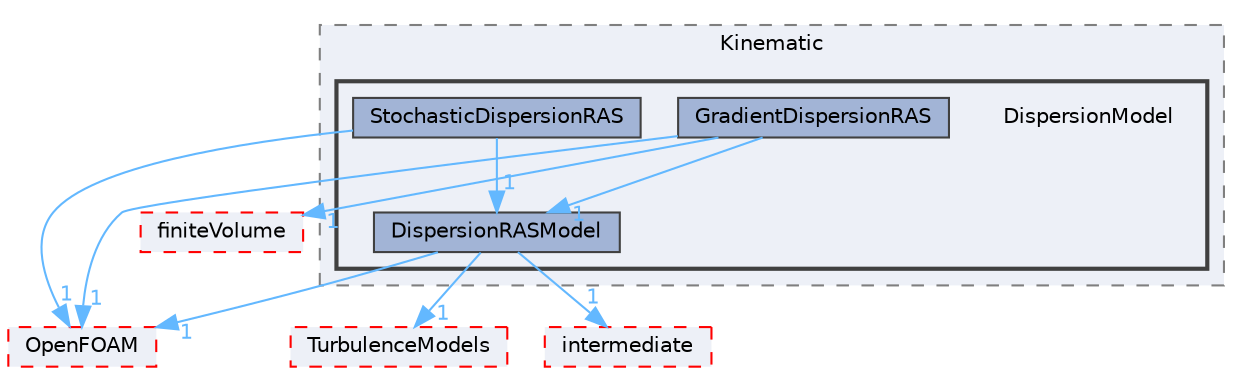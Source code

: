 digraph "src/lagrangian/turbulence/submodels/Kinematic/DispersionModel"
{
 // LATEX_PDF_SIZE
  bgcolor="transparent";
  edge [fontname=Helvetica,fontsize=10,labelfontname=Helvetica,labelfontsize=10];
  node [fontname=Helvetica,fontsize=10,shape=box,height=0.2,width=0.4];
  compound=true
  subgraph clusterdir_5ba94de3dd603286eac505345baf7469 {
    graph [ bgcolor="#edf0f7", pencolor="grey50", label="Kinematic", fontname=Helvetica,fontsize=10 style="filled,dashed", URL="dir_5ba94de3dd603286eac505345baf7469.html",tooltip=""]
  subgraph clusterdir_ec3a45eb9e031fb2cbc5f0a1a823b94d {
    graph [ bgcolor="#edf0f7", pencolor="grey25", label="", fontname=Helvetica,fontsize=10 style="filled,bold", URL="dir_ec3a45eb9e031fb2cbc5f0a1a823b94d.html",tooltip=""]
    dir_ec3a45eb9e031fb2cbc5f0a1a823b94d [shape=plaintext, label="DispersionModel"];
  dir_4f1e65378d6609b741f29ec515225be4 [label="DispersionRASModel", fillcolor="#a2b4d6", color="grey25", style="filled", URL="dir_4f1e65378d6609b741f29ec515225be4.html",tooltip=""];
  dir_ee719341234d4426cb99ffbddc91cb03 [label="GradientDispersionRAS", fillcolor="#a2b4d6", color="grey25", style="filled", URL="dir_ee719341234d4426cb99ffbddc91cb03.html",tooltip=""];
  dir_c90bab3755416ee5a854d178a0936369 [label="StochasticDispersionRAS", fillcolor="#a2b4d6", color="grey25", style="filled", URL="dir_c90bab3755416ee5a854d178a0936369.html",tooltip=""];
  }
  }
  dir_c5473ff19b20e6ec4dfe5c310b3778a8 [label="OpenFOAM", fillcolor="#edf0f7", color="red", style="filled,dashed", URL="dir_c5473ff19b20e6ec4dfe5c310b3778a8.html",tooltip=""];
  dir_1eda626aeac0f0ad2848c36acaa5d501 [label="TurbulenceModels", fillcolor="#edf0f7", color="red", style="filled,dashed", URL="dir_1eda626aeac0f0ad2848c36acaa5d501.html",tooltip=""];
  dir_d3c32a493136c130c1f0d51f4f35c297 [label="intermediate", fillcolor="#edf0f7", color="red", style="filled,dashed", URL="dir_d3c32a493136c130c1f0d51f4f35c297.html",tooltip=""];
  dir_9bd15774b555cf7259a6fa18f99fe99b [label="finiteVolume", fillcolor="#edf0f7", color="red", style="filled,dashed", URL="dir_9bd15774b555cf7259a6fa18f99fe99b.html",tooltip=""];
  dir_4f1e65378d6609b741f29ec515225be4->dir_1eda626aeac0f0ad2848c36acaa5d501 [headlabel="1", labeldistance=1.5 headhref="dir_000965_004143.html" href="dir_000965_004143.html" color="steelblue1" fontcolor="steelblue1"];
  dir_4f1e65378d6609b741f29ec515225be4->dir_c5473ff19b20e6ec4dfe5c310b3778a8 [headlabel="1", labeldistance=1.5 headhref="dir_000965_002695.html" href="dir_000965_002695.html" color="steelblue1" fontcolor="steelblue1"];
  dir_4f1e65378d6609b741f29ec515225be4->dir_d3c32a493136c130c1f0d51f4f35c297 [headlabel="1", labeldistance=1.5 headhref="dir_000965_001913.html" href="dir_000965_001913.html" color="steelblue1" fontcolor="steelblue1"];
  dir_ee719341234d4426cb99ffbddc91cb03->dir_4f1e65378d6609b741f29ec515225be4 [headlabel="1", labeldistance=1.5 headhref="dir_001665_000965.html" href="dir_001665_000965.html" color="steelblue1" fontcolor="steelblue1"];
  dir_ee719341234d4426cb99ffbddc91cb03->dir_9bd15774b555cf7259a6fa18f99fe99b [headlabel="1", labeldistance=1.5 headhref="dir_001665_001387.html" href="dir_001665_001387.html" color="steelblue1" fontcolor="steelblue1"];
  dir_ee719341234d4426cb99ffbddc91cb03->dir_c5473ff19b20e6ec4dfe5c310b3778a8 [headlabel="1", labeldistance=1.5 headhref="dir_001665_002695.html" href="dir_001665_002695.html" color="steelblue1" fontcolor="steelblue1"];
  dir_c90bab3755416ee5a854d178a0936369->dir_4f1e65378d6609b741f29ec515225be4 [headlabel="1", labeldistance=1.5 headhref="dir_003779_000965.html" href="dir_003779_000965.html" color="steelblue1" fontcolor="steelblue1"];
  dir_c90bab3755416ee5a854d178a0936369->dir_c5473ff19b20e6ec4dfe5c310b3778a8 [headlabel="1", labeldistance=1.5 headhref="dir_003779_002695.html" href="dir_003779_002695.html" color="steelblue1" fontcolor="steelblue1"];
}
